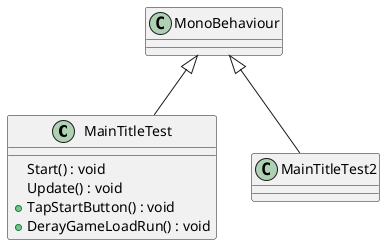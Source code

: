 @startuml
class MainTitleTest {
    Start() : void
    Update() : void
    + TapStartButton() : void
    + DerayGameLoadRun() : void
}
class MainTitleTest2 {
}
MonoBehaviour <|-- MainTitleTest
MonoBehaviour <|-- MainTitleTest2
@enduml
